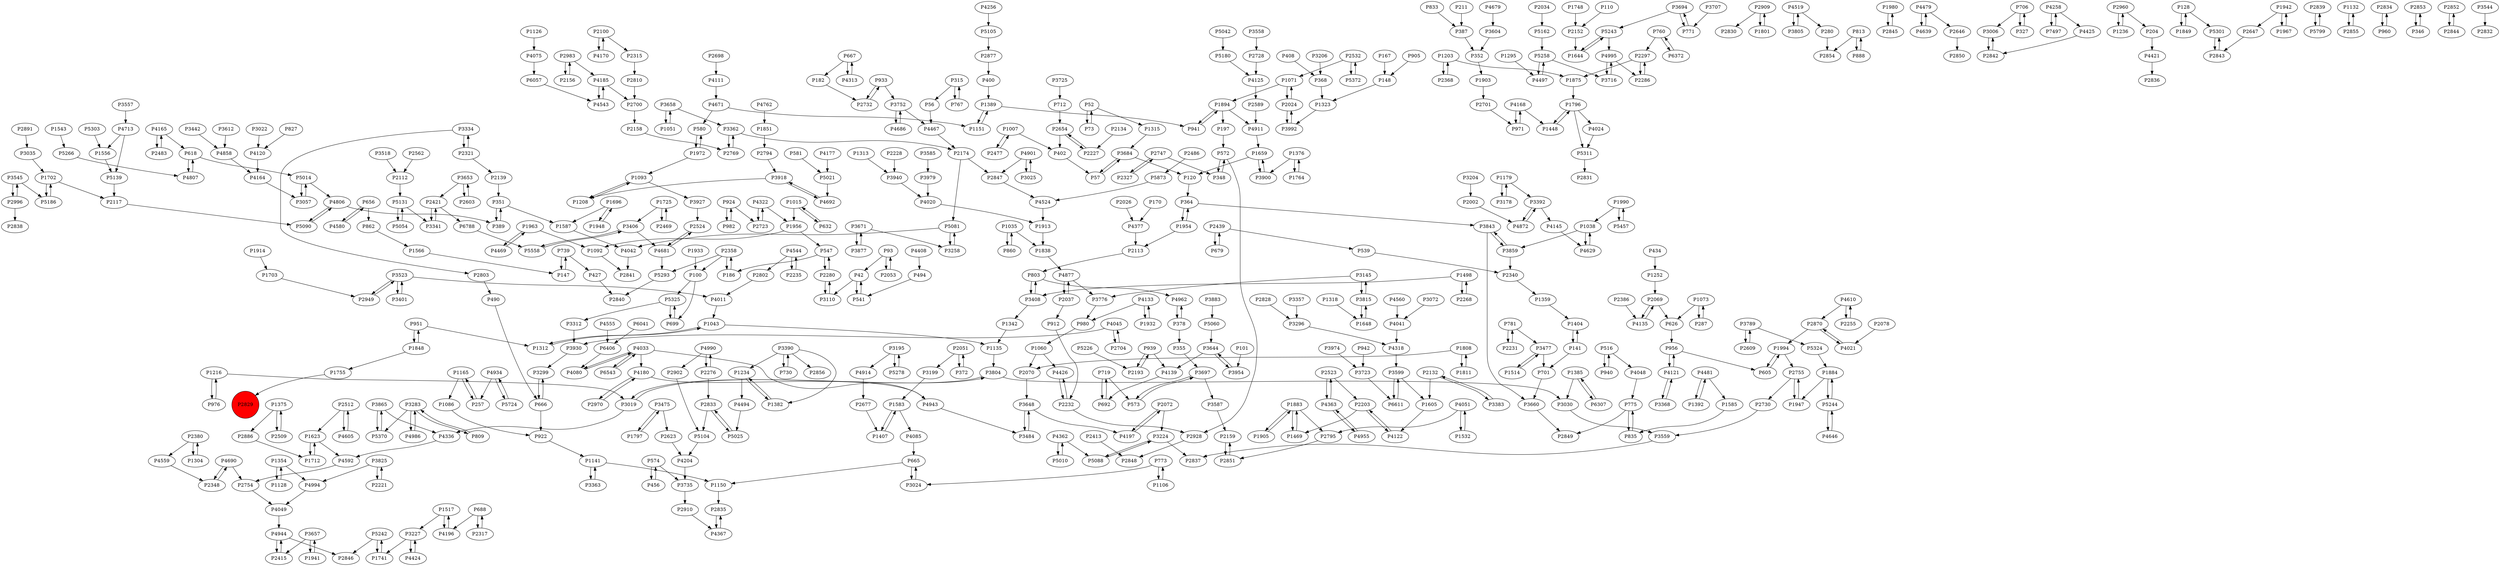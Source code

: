 digraph {
	P3523 -> P2949
	P5873 -> P4524
	P3559 -> P2837
	P4133 -> P1932
	P1498 -> P3408
	P3022 -> P4120
	P4877 -> P2037
	P1315 -> P3684
	P1712 -> P1623
	P2072 -> P4197
	P667 -> P182
	P2358 -> P100
	P368 -> P1323
	P5303 -> P1556
	P5558 -> P3406
	P1234 -> P4494
	P4424 -> P3227
	P2037 -> P912
	P1007 -> P2477
	P666 -> P3299
	P1702 -> P5186
	P355 -> P3697
	P982 -> P924
	P1203 -> P2368
	P3992 -> P2024
	P1165 -> P257
	P3707 -> P771
	P4033 -> P6543
	P1947 -> P2755
	P3195 -> P5278
	P2327 -> P2747
	P939 -> P2193
	P387 -> P352
	P1093 -> P3927
	P4408 -> P494
	P951 -> P1848
	P1007 -> P402
	P167 -> P148
	P5042 -> P5180
	P2728 -> P4125
	P574 -> P456
	P4168 -> P971
	P1848 -> P951
	P2609 -> P3789
	P4426 -> P2232
	P2523 -> P2203
	P4033 -> P4180
	P665 -> P1150
	P4197 -> P2072
	P2002 -> P4872
	P618 -> P5014
	P2828 -> P3296
	P827 -> P4120
	P3475 -> P1797
	P2603 -> P3653
	P4020 -> P1913
	P2747 -> P2327
	P2909 -> P2830
	P6307 -> P1385
	P3030 -> P3559
	P3657 -> P1941
	P3974 -> P3723
	P6372 -> P760
	P4048 -> P775
	P2297 -> P1875
	P3648 -> P4197
	P1994 -> P2755
	P2700 -> P2158
	P4994 -> P4049
	P3658 -> P3362
	P4807 -> P618
	P3716 -> P4995
	P3900 -> P1659
	P2928 -> P2848
	P4560 -> P4041
	P2276 -> P4990
	P52 -> P1315
	P4377 -> P2113
	P3408 -> P1342
	P3258 -> P5081
	P4544 -> P2802
	P364 -> P1954
	P5325 -> P699
	P2477 -> P1007
	P3362 -> P2769
	P2512 -> P4605
	P3697 -> P3587
	P3883 -> P5060
	P1894 -> P197
	P2232 -> P2928
	P4944 -> P2415
	P2051 -> P372
	P4519 -> P3805
	P2348 -> P4690
	P1216 -> P976
	P3024 -> P665
	P3401 -> P3523
	P4962 -> P378
	P4990 -> P2902
	P656 -> P862
	P1389 -> P1151
	P2227 -> P2654
	P2439 -> P539
	P775 -> P835
	P1404 -> P141
	P3296 -> P4318
	P3383 -> P2132
	P2795 -> P2851
	P2070 -> P3648
	P3789 -> P2609
	P1354 -> P1128
	P1980 -> P2845
	P1894 -> P941
	P4165 -> P618
	P739 -> P147
	P2072 -> P3224
	P3199 -> P1583
	P1354 -> P4994
	P4690 -> P2348
	P3776 -> P980
	P1914 -> P1703
	P712 -> P2654
	P2646 -> P2850
	P427 -> P2840
	P141 -> P1404
	P4125 -> P2589
	P1963 -> P4469
	P3224 -> P2837
	P490 -> P666
	P4955 -> P4363
	P971 -> P4168
	P2949 -> P3523
	P5060 -> P3644
	P706 -> P3006
	P1605 -> P4122
	P924 -> P2723
	P4367 -> P2835
	P1994 -> P605
	P2960 -> P1236
	P4995 -> P3716
	P618 -> P4807
	P5258 -> P3716
	P719 -> P573
	P2532 -> P5372
	P128 -> P1849
	P666 -> P922
	P4120 -> P4164
	P5258 -> P4497
	P1755 -> P2829
	P3545 -> P2996
	P364 -> P3843
	P5243 -> P1644
	P1295 -> P4497
	P547 -> P2280
	P5131 -> P5054
	P3723 -> P6611
	P912 -> P2232
	P3644 -> P3954
	P3843 -> P3859
	P4033 -> P4943
	P1956 -> P1092
	P862 -> P1566
	P2623 -> P4204
	P378 -> P4962
	P679 -> P2439
	P888 -> P813
	P665 -> P3024
	P4180 -> P2970
	P1071 -> P1894
	P4256 -> P5105
	P1851 -> P2794
	P2754 -> P4049
	P2835 -> P4367
	P3657 -> P2415
	P2026 -> P4377
	P3752 -> P4686
	P5311 -> P2831
	P1883 -> P1469
	P4686 -> P3752
	P1956 -> P547
	P4681 -> P5293
	P701 -> P3660
	P1644 -> P5243
	P7497 -> P4258
	P626 -> P956
	P2132 -> P1605
	P835 -> P775
	P4481 -> P1585
	P5226 -> P2193
	P1764 -> P1376
	P2268 -> P1498
	P352 -> P1903
	P2340 -> P1359
	P1941 -> P3657
	P2280 -> P547
	P1312 -> P1043
	P3442 -> P4858
	P4042 -> P2841
	P3341 -> P2421
	P2231 -> P781
	P257 -> P1165
	P4524 -> P1913
	P101 -> P3954
	P5278 -> P3195
	P4544 -> P2235
	P980 -> P1060
	P1092 -> P2841
	P3477 -> P701
	P5021 -> P4692
	P4934 -> P257
	P5025 -> P2833
	P52 -> P73
	P3406 -> P4681
	P3110 -> P2280
	P4692 -> P3918
	P3684 -> P120
	P3312 -> P3930
	P2512 -> P1623
	P2839 -> P5799
	P4995 -> P2286
	P1905 -> P1883
	P1963 -> P1092
	P4363 -> P2523
	P4139 -> P692
	P389 -> P351
	P4592 -> P2754
	P1517 -> P3227
	P3599 -> P6611
	P767 -> P315
	P2139 -> P351
	P1051 -> P3658
	P539 -> P2340
	P4168 -> P1448
	P1179 -> P3178
	P1659 -> P3900
	P1748 -> P2152
	P1808 -> P1811
	P573 -> P3697
	P4639 -> P4479
	P541 -> P42
	P803 -> P4962
	P327 -> P706
	P1875 -> P1796
	P2415 -> P4944
	P1933 -> P100
	P5372 -> P2532
	P1849 -> P128
	P2486 -> P5873
	P4075 -> P6057
	P4170 -> P2100
	P1234 -> P1382
	P3475 -> P2623
	P1132 -> P2855
	P4713 -> P1556
	P2845 -> P1980
	P1216 -> P3019
	P1498 -> P2268
	P2380 -> P1304
	P1696 -> P1948
	P3697 -> P573
	P924 -> P982
	P4024 -> P5311
	P5457 -> P1990
	P4646 -> P5244
	P3019 -> P4336
	P775 -> P2849
	P3558 -> P2728
	P2834 -> P960
	P2069 -> P626
	P1141 -> P1150
	P4164 -> P3057
	P4145 -> P4629
	P6611 -> P3599
	P1382 -> P1234
	P2156 -> P2983
	P1060 -> P4426
	P760 -> P2297
	P667 -> P4313
	P3805 -> P4519
	P2174 -> P5081
	P4080 -> P4033
	P3585 -> P3979
	P1903 -> P2701
	P688 -> P2317
	P2228 -> P3940
	P580 -> P1972
	P4362 -> P5010
	P4313 -> P667
	P4362 -> P5088
	P4986 -> P3283
	P3477 -> P1514
	P4944 -> P2846
	P2909 -> P1801
	P3224 -> P5088
	P809 -> P3283
	P4185 -> P4543
	P4605 -> P2512
	P2647 -> P2843
	P2810 -> P2700
	P5799 -> P2839
	P1252 -> P2069
	P2853 -> P346
	P2469 -> P1725
	P1141 -> P3363
	P4610 -> P2255
	P1797 -> P3475
	P1659 -> P120
	P1566 -> P147
	P1165 -> P1086
	P3804 -> P3030
	P3918 -> P1208
	P2203 -> P1469
	P1106 -> P773
	P315 -> P56
	P2380 -> P4559
	P3283 -> P5370
	P5105 -> P2877
	P730 -> P3390
	P2701 -> P971
	P4858 -> P4164
	P186 -> P2358
	P3658 -> P1051
	P1304 -> P2380
	P1043 -> P1312
	P57 -> P3684
	P6041 -> P6406
	P3599 -> P1605
	P1448 -> P1796
	P4185 -> P2700
	P3612 -> P4858
	P771 -> P3694
	P4133 -> P980
	P3523 -> P4011
	P581 -> P5021
	P4318 -> P3599
	P1796 -> P1448
	P4135 -> P2069
	P2747 -> P348
	P5724 -> P4934
	P2483 -> P4165
	P3334 -> P2321
	P1587 -> P4042
	P4990 -> P2276
	P4204 -> P3735
	P4872 -> P3392
	P2317 -> P688
	P3865 -> P4336
	P2589 -> P4911
	P1375 -> P2509
	P956 -> P605
	P348 -> P572
	P4322 -> P2723
	P100 -> P699
	P2532 -> P1071
	P2802 -> P4011
	P4258 -> P7497
	P1236 -> P2960
	P2654 -> P2227
	P3979 -> P4020
	P3604 -> P352
	P939 -> P4139
	P4258 -> P4425
	P572 -> P348
	P3815 -> P3145
	P3954 -> P3644
	P1954 -> P2113
	P781 -> P3477
	P922 -> P1141
	P1086 -> P922
	P2803 -> P490
	P2051 -> P3199
	P4165 -> P2483
	P400 -> P1389
	P147 -> P739
	P5162 -> P5258
	P4543 -> P4185
	P1514 -> P3477
	P1585 -> P835
	P351 -> P1587
	P773 -> P3024
	P1060 -> P2070
	P3408 -> P803
	P3390 -> P730
	P4681 -> P2524
	P2100 -> P4170
	P4934 -> P5724
	P1583 -> P1407
	P372 -> P2051
	P3145 -> P3776
	P3523 -> P3401
	P1208 -> P1093
	P2704 -> P4045
	P2524 -> P4681
	P1318 -> P1648
	P4180 -> P4943
	P3283 -> P4986
	P2852 -> P2844
	P1796 -> P4024
	P3694 -> P5243
	P2421 -> P3341
	P93 -> P42
	P1894 -> P4911
	P346 -> P2853
	P4713 -> P5139
	P4479 -> P2646
	P3392 -> P4872
	P3362 -> P2174
	P197 -> P572
	P1990 -> P1038
	P6788 -> P5558
	P1838 -> P4877
	P1038 -> P4629
	P3545 -> P5186
	P2833 -> P5025
	P3815 -> P1648
	P2053 -> P93
	P5131 -> P3341
	P2134 -> P2227
	P4033 -> P4080
	P4041 -> P4318
	P3334 -> P2803
	P2386 -> P4135
	P860 -> P1035
	P3789 -> P5324
	P1469 -> P1883
	P6543 -> P4033
	P1703 -> P2949
	P2421 -> P6788
	P1556 -> P5139
	P3145 -> P3815
	P739 -> P427
	P3859 -> P2340
	P813 -> P2854
	P3204 -> P2002
	P3653 -> P2603
	P110 -> P2152
	P3035 -> P1702
	P100 -> P5325
	P4177 -> P5021
	P4049 -> P4944
	P2203 -> P4122
	P4911 -> P1659
	P1015 -> P632
	P2523 -> P4363
	P2847 -> P4524
	P408 -> P368
	P905 -> P148
	P4196 -> P1517
	P706 -> P327
	P951 -> P1312
	P4762 -> P1851
	P2870 -> P1994
	P3927 -> P2524
	P2439 -> P679
	P1725 -> P3406
	P933 -> P2732
	P1407 -> P1583
	P1035 -> P860
	P3648 -> P3484
	P2368 -> P1203
	P3653 -> P2421
	P3195 -> P4914
	P3544 -> P2832
	P2193 -> P939
	P4877 -> P3776
	P3725 -> P712
	P1543 -> P5266
	P2996 -> P2838
	P2983 -> P4185
	P4580 -> P656
	P2159 -> P2851
	P3752 -> P4467
	P3557 -> P4713
	P1126 -> P4075
	P6406 -> P4080
	P402 -> P57
	P1015 -> P1956
	P2113 -> P803
	P2983 -> P2156
	P128 -> P5301
	P3587 -> P2159
	P1942 -> P1967
	P2562 -> P2112
	P688 -> P4196
	P516 -> P4048
	P960 -> P2834
	P4045 -> P2704
	P5014 -> P4806
	P4629 -> P1038
	P2280 -> P3110
	P3660 -> P2849
	P3671 -> P3258
	P4943 -> P3484
	P434 -> P1252
	P2886 -> P1712
	P1883 -> P1905
	P1884 -> P1947
	P4021 -> P2870
	P2034 -> P5162
	P5301 -> P2843
	P315 -> P767
	P5266 -> P4807
	P3877 -> P3671
	P933 -> P3752
	P3363 -> P1141
	P5186 -> P1702
	P2769 -> P3362
	P2844 -> P2852
	P3735 -> P2910
	P2755 -> P1947
	P1150 -> P2835
	P4559 -> P2348
	P1884 -> P5244
	P4806 -> P389
	P4610 -> P2870
	P2902 -> P5104
	P2158 -> P2769
	P2221 -> P3825
	P2024 -> P1071
	P2358 -> P186
	P5370 -> P3865
	P456 -> P574
	P2297 -> P2286
	P2174 -> P2847
	P211 -> P387
	P1932 -> P4133
	P2970 -> P4180
	P1583 -> P4085
	P4494 -> P5025
	P2286 -> P2297
	P2877 -> P400
	P692 -> P719
	P656 -> P4580
	P1385 -> P6307
	P148 -> P1323
	P2851 -> P2159
	P760 -> P6372
	P1073 -> P287
	P5081 -> P3258
	P1135 -> P3804
	P141 -> P701
	P494 -> P541
	P3825 -> P2221
	P1313 -> P3940
	P2132 -> P3383
	P1179 -> P3392
	P942 -> P3723
	P3694 -> P771
	P2677 -> P1407
	P3057 -> P5014
	P1725 -> P2469
	P1359 -> P1404
	P4322 -> P1956
	P3940 -> P4020
	P5242 -> P2846
	P1517 -> P4196
	P1883 -> P2795
	P3227 -> P1741
	P287 -> P1073
	P2730 -> P3559
	P5325 -> P3312
	P3518 -> P2112
	P3299 -> P666
	P2078 -> P4021
	P170 -> P4377
	P3644 -> P4139
	P2232 -> P4426
	P1623 -> P4592
	P605 -> P1994
	P1808 -> P2070
	P5243 -> P4995
	P2855 -> P1132
	P2100 -> P2315
	P813 -> P888
	P4679 -> P3604
	P2723 -> P4322
	P5081 -> P4042
	P2255 -> P4610
	P2117 -> P5090
	P4519 -> P280
	P3283 -> P809
	P5014 -> P3057
	P1811 -> P1808
	P1376 -> P1764
	P1696 -> P1587
	P3406 -> P5558
	P4045 -> P3930
	P3671 -> P3877
	P833 -> P387
	P1323 -> P3992
	P5180 -> P4125
	P5139 -> P2117
	P4671 -> P1151
	P547 -> P186
	P3368 -> P4121
	P1648 -> P3815
	P4425 -> P2842
	P4051 -> P2795
	P1392 -> P4481
	P2732 -> P933
	P699 -> P5325
	P4806 -> P5090
	P3865 -> P5370
	P4121 -> P3368
	P4121 -> P956
	P1954 -> P364
	P773 -> P1106
	P3206 -> P368
	P4555 -> P6406
	P4481 -> P1392
	P5010 -> P4362
	P1741 -> P5242
	P1796 -> P5311
	P1151 -> P1389
	P1948 -> P1696
	P5090 -> P4806
	P73 -> P52
	P1093 -> P1208
	P1071 -> P2024
	P2024 -> P3992
	P3392 -> P4145
	P5324 -> P1884
	P4111 -> P4671
	P4671 -> P580
	P4421 -> P2836
	P803 -> P3408
	P1375 -> P2886
	P940 -> P516
	P2843 -> P5301
	P2112 -> P5131
	P2276 -> P2833
	P4122 -> P2203
	P2321 -> P3334
	P2996 -> P3545
	P4901 -> P2847
	P120 -> P364
	P2358 -> P5293
	P3178 -> P1179
	P1342 -> P1135
	P1848 -> P1755
	P3484 -> P3648
	P516 -> P940
	P3006 -> P2842
	P3930 -> P3299
	P1128 -> P1354
	P1972 -> P1093
	P2037 -> P4877
	P378 -> P355
	P2960 -> P204
	P182 -> P2732
	P3390 -> P1234
	P3684 -> P57
	P3804 -> P3019
	P1990 -> P5457
	P4690 -> P2754
	P1702 -> P2117
	P3357 -> P3296
	P1035 -> P1838
	P4363 -> P4955
	P4901 -> P3025
	P1203 -> P1875
	P719 -> P692
	P4479 -> P4639
	P42 -> P541
	P976 -> P1216
	P4051 -> P1532
	P781 -> P2231
	P2654 -> P402
	P3843 -> P3660
	P1043 -> P1135
	P56 -> P4467
	P2235 -> P4544
	P2870 -> P4021
	P2152 -> P1644
	P2509 -> P1375
	P5244 -> P1884
	P4336 -> P4592
	P280 -> P2854
	P2910 -> P4367
	P1942 -> P2647
	P5242 -> P1741
	P5088 -> P3224
	P4497 -> P5258
	P5293 -> P2840
	P2755 -> P2730
	P1385 -> P3030
	P572 -> P2928
	P3390 -> P1382
	P1389 -> P941
	P3227 -> P4424
	P1623 -> P1712
	P1038 -> P3859
	P5244 -> P4646
	P5054 -> P5131
	P3019 -> P3804
	P956 -> P4121
	P204 -> P4421
	P42 -> P3110
	P2842 -> P3006
	P3825 -> P4994
	P2891 -> P3035
	P3859 -> P3843
	P3918 -> P4692
	P5104 -> P4204
	P2069 -> P4135
	P4914 -> P2677
	P1972 -> P580
	P2315 -> P2810
	P2413 -> P2848
	P2833 -> P5104
	P351 -> P389
	P1376 -> P3900
	P4469 -> P1963
	P4085 -> P665
	P1532 -> P4051
	P4011 -> P1043
	P1801 -> P2909
	P93 -> P2053
	P1967 -> P1942
	P3072 -> P4041
	P941 -> P1894
	P1073 -> P626
	P2698 -> P4111
	P6057 -> P4543
	P3390 -> P2856
	P2794 -> P3918
	P632 -> P1015
	P1913 -> P1838
	P4467 -> P2174
	P574 -> P3735
	P2321 -> P2139
	P3025 -> P4901
	P2829 [shape=circle]
	P2829 [style=filled]
	P2829 [fillcolor=red]
}